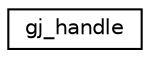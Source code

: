 digraph "Graphical Class Hierarchy"
{
 // INTERACTIVE_SVG=YES
  edge [fontname="Helvetica",fontsize="10",labelfontname="Helvetica",labelfontsize="10"];
  node [fontname="Helvetica",fontsize="10",shape=record];
  rankdir="LR";
  Node0 [label="gj_handle",height=0.2,width=0.4,color="black", fillcolor="white", style="filled",URL="$structgj__handle.html",tooltip="Gauss-Jackson integration handle. "];
}

